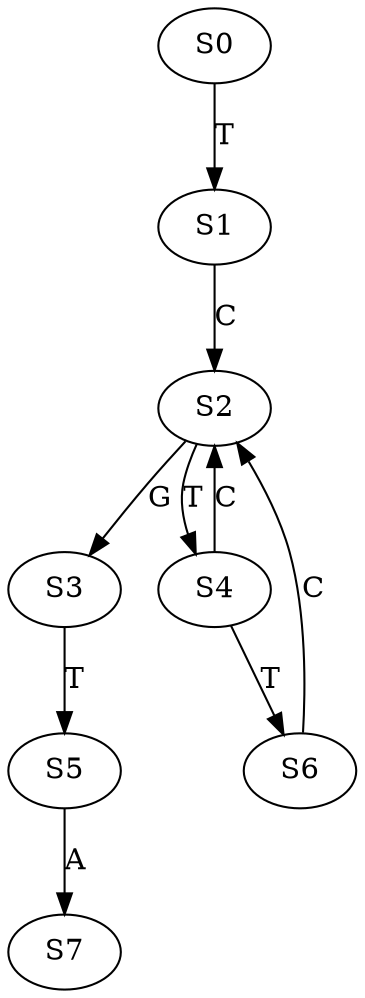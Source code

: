 strict digraph  {
	S0 -> S1 [ label = T ];
	S1 -> S2 [ label = C ];
	S2 -> S3 [ label = G ];
	S2 -> S4 [ label = T ];
	S3 -> S5 [ label = T ];
	S4 -> S2 [ label = C ];
	S4 -> S6 [ label = T ];
	S5 -> S7 [ label = A ];
	S6 -> S2 [ label = C ];
}
